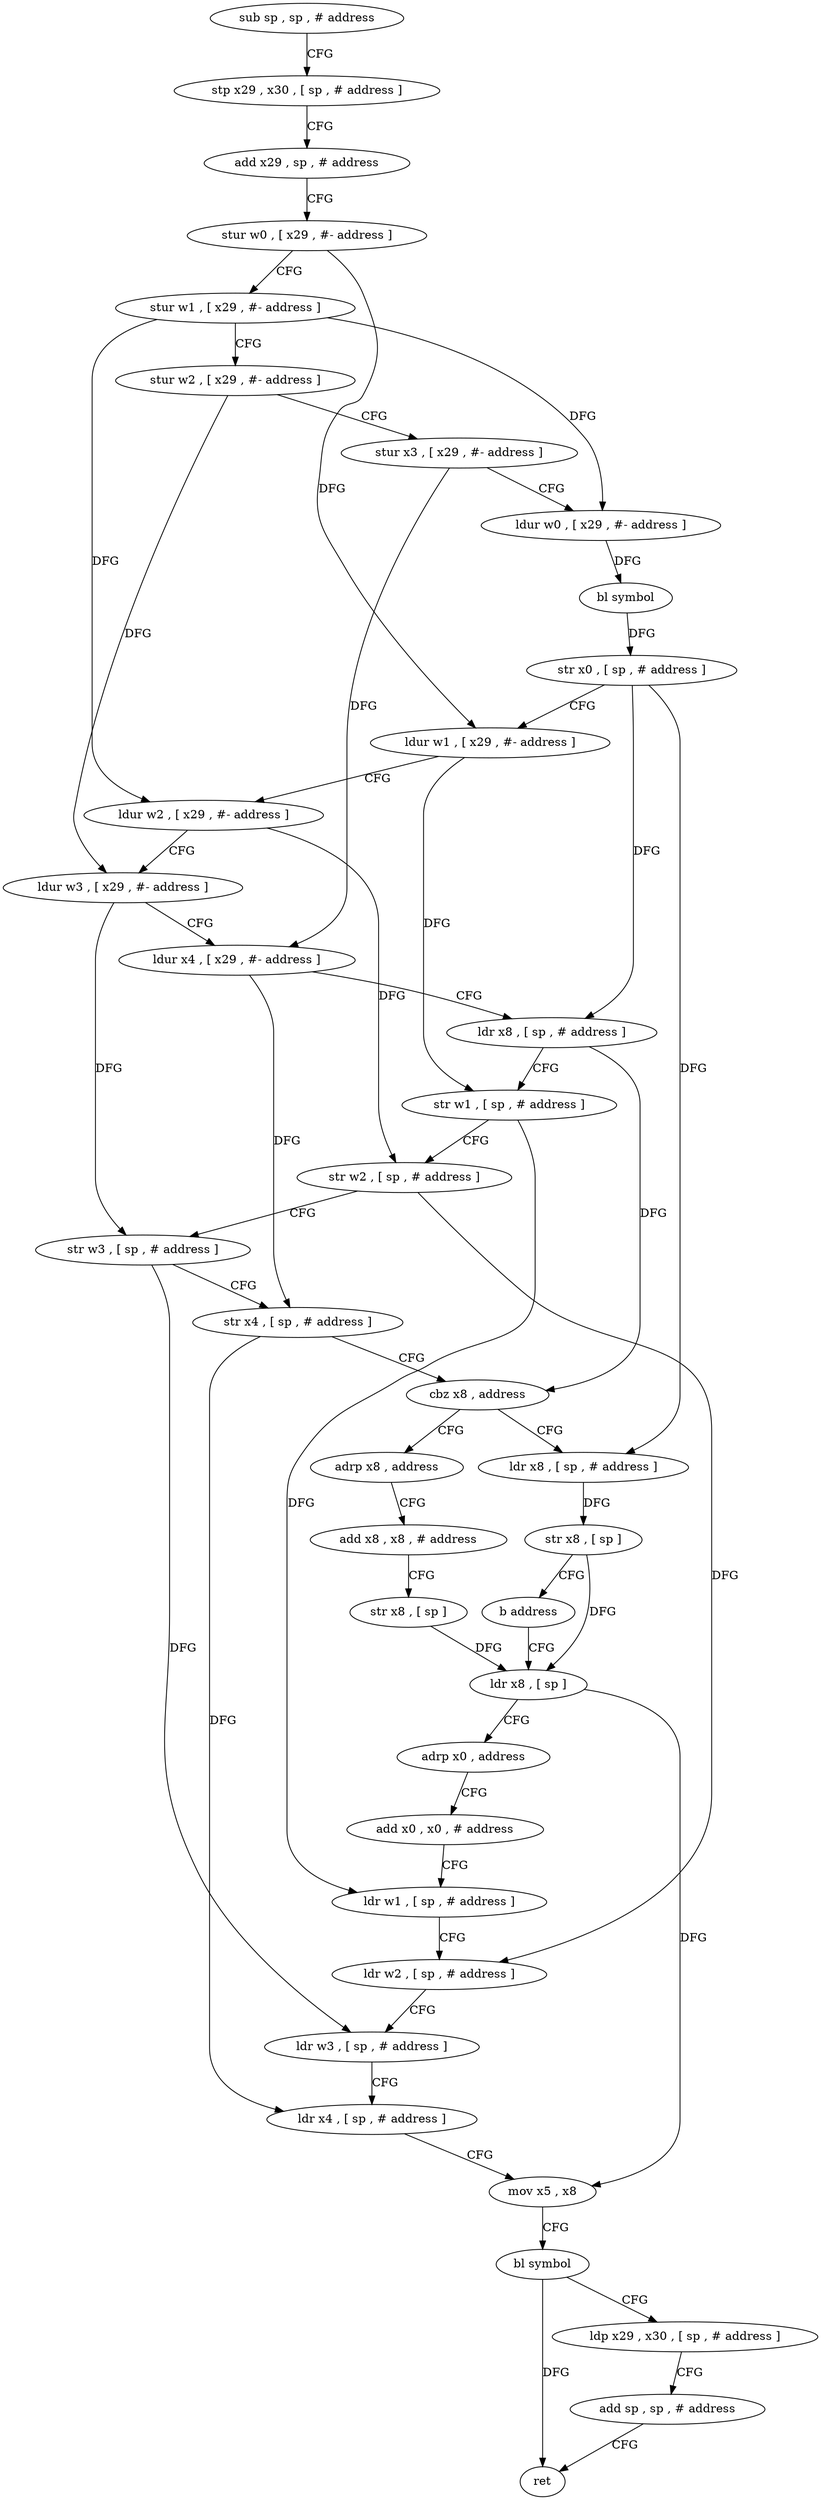 digraph "func" {
"4202924" [label = "sub sp , sp , # address" ]
"4202928" [label = "stp x29 , x30 , [ sp , # address ]" ]
"4202932" [label = "add x29 , sp , # address" ]
"4202936" [label = "stur w0 , [ x29 , #- address ]" ]
"4202940" [label = "stur w1 , [ x29 , #- address ]" ]
"4202944" [label = "stur w2 , [ x29 , #- address ]" ]
"4202948" [label = "stur x3 , [ x29 , #- address ]" ]
"4202952" [label = "ldur w0 , [ x29 , #- address ]" ]
"4202956" [label = "bl symbol" ]
"4202960" [label = "str x0 , [ sp , # address ]" ]
"4202964" [label = "ldur w1 , [ x29 , #- address ]" ]
"4202968" [label = "ldur w2 , [ x29 , #- address ]" ]
"4202972" [label = "ldur w3 , [ x29 , #- address ]" ]
"4202976" [label = "ldur x4 , [ x29 , #- address ]" ]
"4202980" [label = "ldr x8 , [ sp , # address ]" ]
"4202984" [label = "str w1 , [ sp , # address ]" ]
"4202988" [label = "str w2 , [ sp , # address ]" ]
"4202992" [label = "str w3 , [ sp , # address ]" ]
"4202996" [label = "str x4 , [ sp , # address ]" ]
"4203000" [label = "cbz x8 , address" ]
"4203016" [label = "adrp x8 , address" ]
"4203004" [label = "ldr x8 , [ sp , # address ]" ]
"4203020" [label = "add x8 , x8 , # address" ]
"4203024" [label = "str x8 , [ sp ]" ]
"4203028" [label = "ldr x8 , [ sp ]" ]
"4203008" [label = "str x8 , [ sp ]" ]
"4203012" [label = "b address" ]
"4203032" [label = "adrp x0 , address" ]
"4203036" [label = "add x0 , x0 , # address" ]
"4203040" [label = "ldr w1 , [ sp , # address ]" ]
"4203044" [label = "ldr w2 , [ sp , # address ]" ]
"4203048" [label = "ldr w3 , [ sp , # address ]" ]
"4203052" [label = "ldr x4 , [ sp , # address ]" ]
"4203056" [label = "mov x5 , x8" ]
"4203060" [label = "bl symbol" ]
"4203064" [label = "ldp x29 , x30 , [ sp , # address ]" ]
"4203068" [label = "add sp , sp , # address" ]
"4203072" [label = "ret" ]
"4202924" -> "4202928" [ label = "CFG" ]
"4202928" -> "4202932" [ label = "CFG" ]
"4202932" -> "4202936" [ label = "CFG" ]
"4202936" -> "4202940" [ label = "CFG" ]
"4202936" -> "4202964" [ label = "DFG" ]
"4202940" -> "4202944" [ label = "CFG" ]
"4202940" -> "4202952" [ label = "DFG" ]
"4202940" -> "4202968" [ label = "DFG" ]
"4202944" -> "4202948" [ label = "CFG" ]
"4202944" -> "4202972" [ label = "DFG" ]
"4202948" -> "4202952" [ label = "CFG" ]
"4202948" -> "4202976" [ label = "DFG" ]
"4202952" -> "4202956" [ label = "DFG" ]
"4202956" -> "4202960" [ label = "DFG" ]
"4202960" -> "4202964" [ label = "CFG" ]
"4202960" -> "4202980" [ label = "DFG" ]
"4202960" -> "4203004" [ label = "DFG" ]
"4202964" -> "4202968" [ label = "CFG" ]
"4202964" -> "4202984" [ label = "DFG" ]
"4202968" -> "4202972" [ label = "CFG" ]
"4202968" -> "4202988" [ label = "DFG" ]
"4202972" -> "4202976" [ label = "CFG" ]
"4202972" -> "4202992" [ label = "DFG" ]
"4202976" -> "4202980" [ label = "CFG" ]
"4202976" -> "4202996" [ label = "DFG" ]
"4202980" -> "4202984" [ label = "CFG" ]
"4202980" -> "4203000" [ label = "DFG" ]
"4202984" -> "4202988" [ label = "CFG" ]
"4202984" -> "4203040" [ label = "DFG" ]
"4202988" -> "4202992" [ label = "CFG" ]
"4202988" -> "4203044" [ label = "DFG" ]
"4202992" -> "4202996" [ label = "CFG" ]
"4202992" -> "4203048" [ label = "DFG" ]
"4202996" -> "4203000" [ label = "CFG" ]
"4202996" -> "4203052" [ label = "DFG" ]
"4203000" -> "4203016" [ label = "CFG" ]
"4203000" -> "4203004" [ label = "CFG" ]
"4203016" -> "4203020" [ label = "CFG" ]
"4203004" -> "4203008" [ label = "DFG" ]
"4203020" -> "4203024" [ label = "CFG" ]
"4203024" -> "4203028" [ label = "DFG" ]
"4203028" -> "4203032" [ label = "CFG" ]
"4203028" -> "4203056" [ label = "DFG" ]
"4203008" -> "4203012" [ label = "CFG" ]
"4203008" -> "4203028" [ label = "DFG" ]
"4203012" -> "4203028" [ label = "CFG" ]
"4203032" -> "4203036" [ label = "CFG" ]
"4203036" -> "4203040" [ label = "CFG" ]
"4203040" -> "4203044" [ label = "CFG" ]
"4203044" -> "4203048" [ label = "CFG" ]
"4203048" -> "4203052" [ label = "CFG" ]
"4203052" -> "4203056" [ label = "CFG" ]
"4203056" -> "4203060" [ label = "CFG" ]
"4203060" -> "4203064" [ label = "CFG" ]
"4203060" -> "4203072" [ label = "DFG" ]
"4203064" -> "4203068" [ label = "CFG" ]
"4203068" -> "4203072" [ label = "CFG" ]
}
